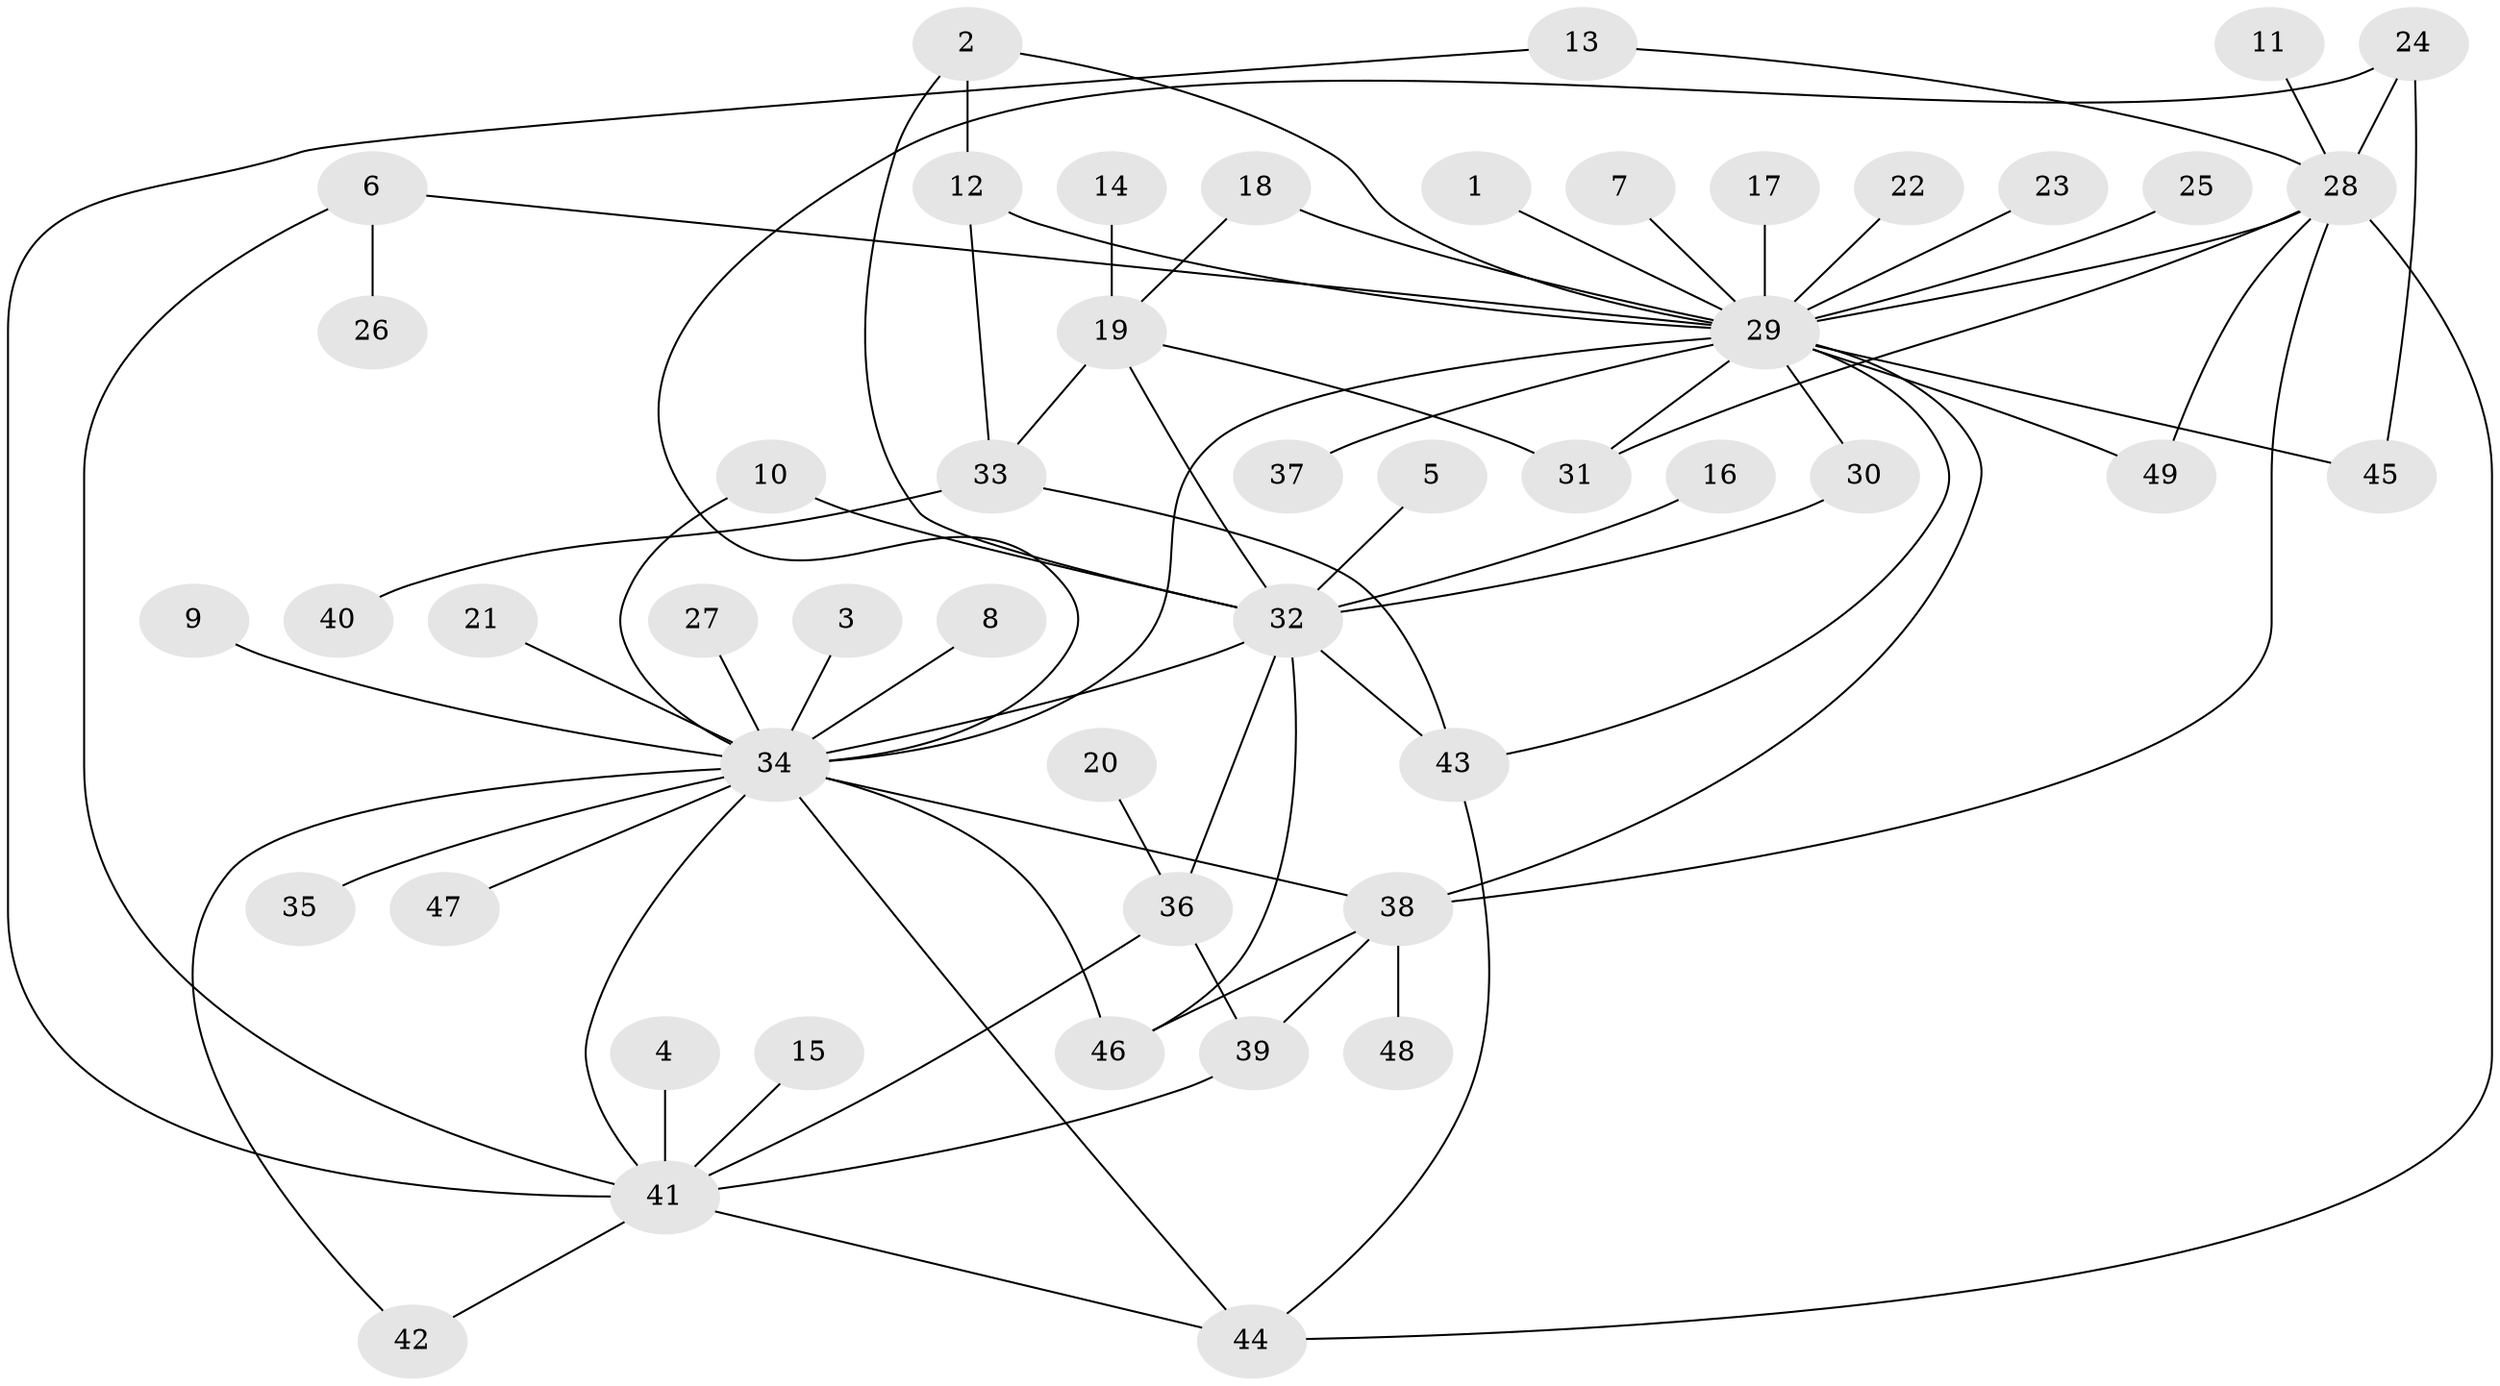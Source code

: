 // original degree distribution, {18: 0.01020408163265306, 5: 0.04081632653061224, 11: 0.01020408163265306, 3: 0.12244897959183673, 10: 0.01020408163265306, 12: 0.01020408163265306, 1: 0.47959183673469385, 21: 0.01020408163265306, 6: 0.02040816326530612, 2: 0.24489795918367346, 7: 0.01020408163265306, 4: 0.030612244897959183}
// Generated by graph-tools (version 1.1) at 2025/01/03/09/25 03:01:50]
// undirected, 49 vertices, 74 edges
graph export_dot {
graph [start="1"]
  node [color=gray90,style=filled];
  1;
  2;
  3;
  4;
  5;
  6;
  7;
  8;
  9;
  10;
  11;
  12;
  13;
  14;
  15;
  16;
  17;
  18;
  19;
  20;
  21;
  22;
  23;
  24;
  25;
  26;
  27;
  28;
  29;
  30;
  31;
  32;
  33;
  34;
  35;
  36;
  37;
  38;
  39;
  40;
  41;
  42;
  43;
  44;
  45;
  46;
  47;
  48;
  49;
  1 -- 29 [weight=1.0];
  2 -- 12 [weight=1.0];
  2 -- 29 [weight=1.0];
  2 -- 32 [weight=1.0];
  3 -- 34 [weight=1.0];
  4 -- 41 [weight=1.0];
  5 -- 32 [weight=1.0];
  6 -- 26 [weight=1.0];
  6 -- 29 [weight=1.0];
  6 -- 41 [weight=1.0];
  7 -- 29 [weight=1.0];
  8 -- 34 [weight=1.0];
  9 -- 34 [weight=1.0];
  10 -- 32 [weight=1.0];
  10 -- 34 [weight=1.0];
  11 -- 28 [weight=1.0];
  12 -- 29 [weight=2.0];
  12 -- 33 [weight=1.0];
  13 -- 28 [weight=1.0];
  13 -- 41 [weight=1.0];
  14 -- 19 [weight=1.0];
  15 -- 41 [weight=1.0];
  16 -- 32 [weight=1.0];
  17 -- 29 [weight=1.0];
  18 -- 19 [weight=1.0];
  18 -- 29 [weight=1.0];
  19 -- 31 [weight=1.0];
  19 -- 32 [weight=1.0];
  19 -- 33 [weight=1.0];
  20 -- 36 [weight=1.0];
  21 -- 34 [weight=1.0];
  22 -- 29 [weight=1.0];
  23 -- 29 [weight=1.0];
  24 -- 28 [weight=1.0];
  24 -- 34 [weight=1.0];
  24 -- 45 [weight=1.0];
  25 -- 29 [weight=1.0];
  27 -- 34 [weight=1.0];
  28 -- 29 [weight=1.0];
  28 -- 31 [weight=1.0];
  28 -- 38 [weight=1.0];
  28 -- 44 [weight=1.0];
  28 -- 49 [weight=1.0];
  29 -- 30 [weight=1.0];
  29 -- 31 [weight=1.0];
  29 -- 34 [weight=1.0];
  29 -- 37 [weight=1.0];
  29 -- 38 [weight=1.0];
  29 -- 43 [weight=1.0];
  29 -- 45 [weight=1.0];
  29 -- 49 [weight=2.0];
  30 -- 32 [weight=1.0];
  32 -- 34 [weight=1.0];
  32 -- 36 [weight=1.0];
  32 -- 43 [weight=1.0];
  32 -- 46 [weight=1.0];
  33 -- 40 [weight=1.0];
  33 -- 43 [weight=1.0];
  34 -- 35 [weight=1.0];
  34 -- 38 [weight=1.0];
  34 -- 41 [weight=1.0];
  34 -- 42 [weight=1.0];
  34 -- 44 [weight=1.0];
  34 -- 46 [weight=1.0];
  34 -- 47 [weight=1.0];
  36 -- 39 [weight=1.0];
  36 -- 41 [weight=1.0];
  38 -- 39 [weight=2.0];
  38 -- 46 [weight=1.0];
  38 -- 48 [weight=1.0];
  39 -- 41 [weight=1.0];
  41 -- 42 [weight=1.0];
  41 -- 44 [weight=1.0];
  43 -- 44 [weight=1.0];
}
